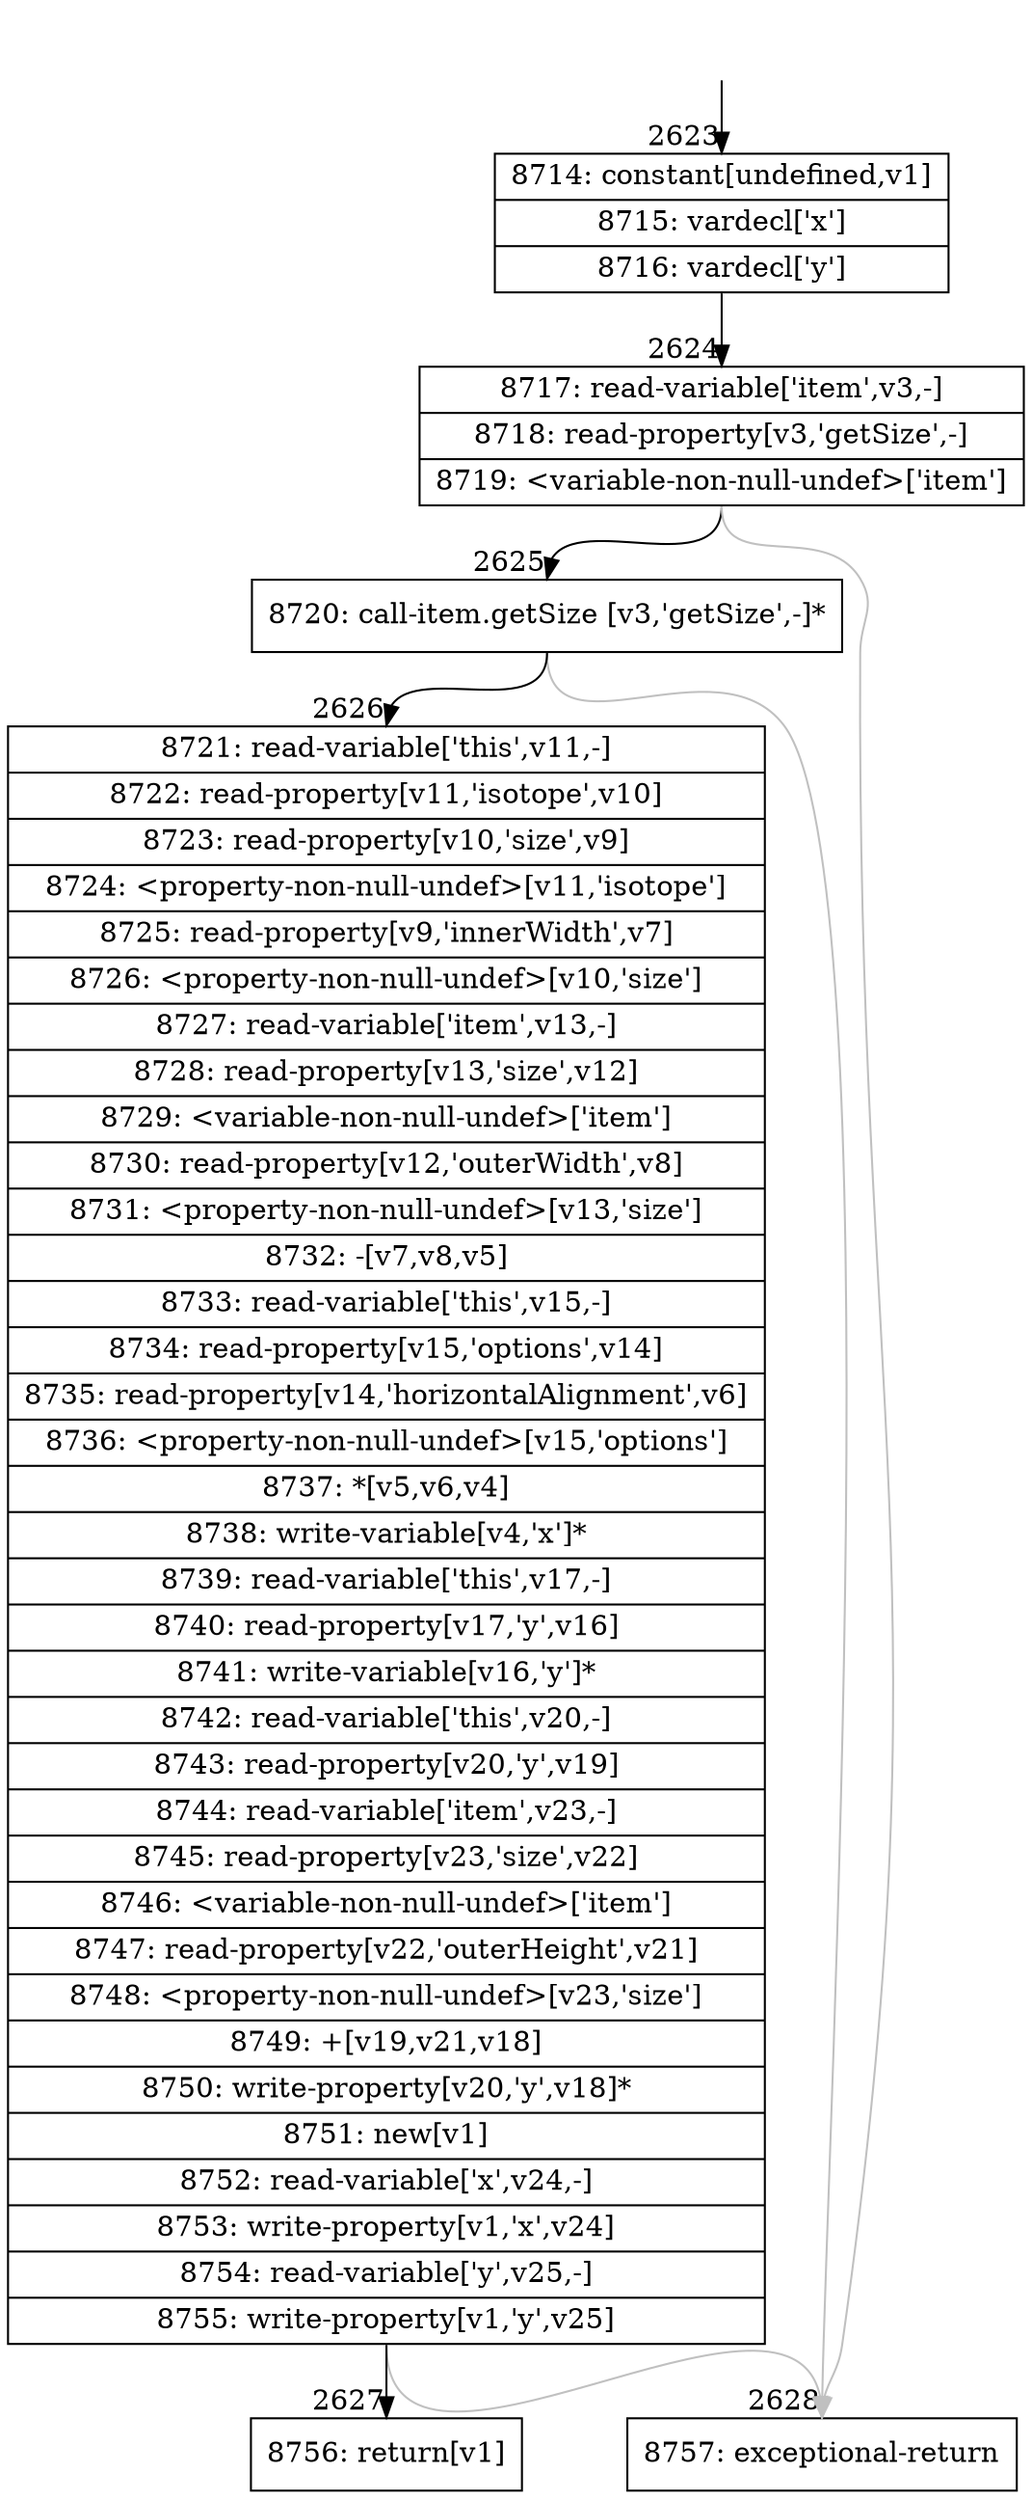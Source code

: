 digraph {
rankdir="TD"
BB_entry242[shape=none,label=""];
BB_entry242 -> BB2623 [tailport=s, headport=n, headlabel="    2623"]
BB2623 [shape=record label="{8714: constant[undefined,v1]|8715: vardecl['x']|8716: vardecl['y']}" ] 
BB2623 -> BB2624 [tailport=s, headport=n, headlabel="      2624"]
BB2624 [shape=record label="{8717: read-variable['item',v3,-]|8718: read-property[v3,'getSize',-]|8719: \<variable-non-null-undef\>['item']}" ] 
BB2624 -> BB2625 [tailport=s, headport=n, headlabel="      2625"]
BB2624 -> BB2628 [tailport=s, headport=n, color=gray, headlabel="      2628"]
BB2625 [shape=record label="{8720: call-item.getSize [v3,'getSize',-]*}" ] 
BB2625 -> BB2626 [tailport=s, headport=n, headlabel="      2626"]
BB2625 -> BB2628 [tailport=s, headport=n, color=gray]
BB2626 [shape=record label="{8721: read-variable['this',v11,-]|8722: read-property[v11,'isotope',v10]|8723: read-property[v10,'size',v9]|8724: \<property-non-null-undef\>[v11,'isotope']|8725: read-property[v9,'innerWidth',v7]|8726: \<property-non-null-undef\>[v10,'size']|8727: read-variable['item',v13,-]|8728: read-property[v13,'size',v12]|8729: \<variable-non-null-undef\>['item']|8730: read-property[v12,'outerWidth',v8]|8731: \<property-non-null-undef\>[v13,'size']|8732: -[v7,v8,v5]|8733: read-variable['this',v15,-]|8734: read-property[v15,'options',v14]|8735: read-property[v14,'horizontalAlignment',v6]|8736: \<property-non-null-undef\>[v15,'options']|8737: *[v5,v6,v4]|8738: write-variable[v4,'x']*|8739: read-variable['this',v17,-]|8740: read-property[v17,'y',v16]|8741: write-variable[v16,'y']*|8742: read-variable['this',v20,-]|8743: read-property[v20,'y',v19]|8744: read-variable['item',v23,-]|8745: read-property[v23,'size',v22]|8746: \<variable-non-null-undef\>['item']|8747: read-property[v22,'outerHeight',v21]|8748: \<property-non-null-undef\>[v23,'size']|8749: +[v19,v21,v18]|8750: write-property[v20,'y',v18]*|8751: new[v1]|8752: read-variable['x',v24,-]|8753: write-property[v1,'x',v24]|8754: read-variable['y',v25,-]|8755: write-property[v1,'y',v25]}" ] 
BB2626 -> BB2627 [tailport=s, headport=n, headlabel="      2627"]
BB2626 -> BB2628 [tailport=s, headport=n, color=gray]
BB2627 [shape=record label="{8756: return[v1]}" ] 
BB2628 [shape=record label="{8757: exceptional-return}" ] 
//#$~ 3620
}

